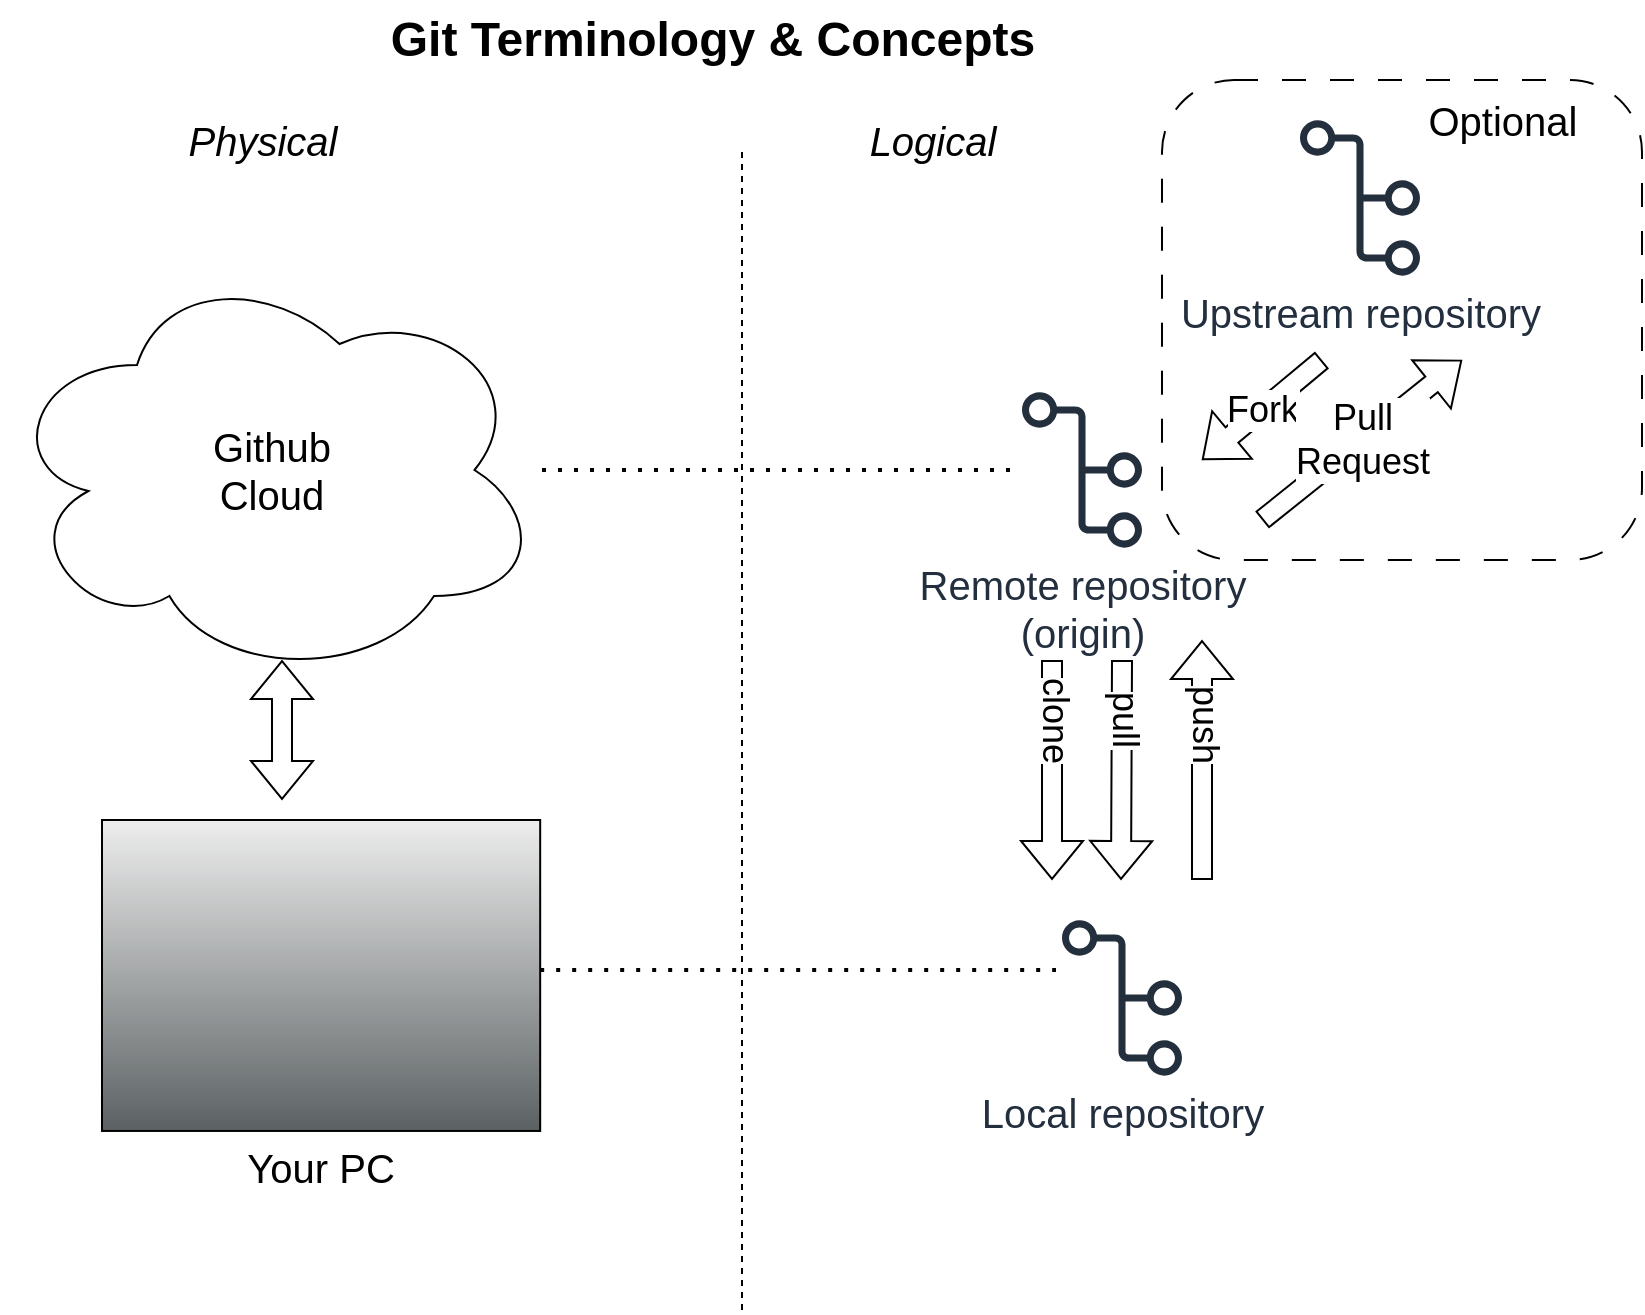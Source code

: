 <mxfile version="28.1.2">
  <diagram name="Page-1" id="FLGXb-de3UcXwDlgXiYK">
    <mxGraphModel dx="1672" dy="1307" grid="1" gridSize="10" guides="1" tooltips="1" connect="1" arrows="1" fold="1" page="1" pageScale="1" pageWidth="1100" pageHeight="850" math="0" shadow="0">
      <root>
        <mxCell id="0" />
        <mxCell id="1" parent="0" />
        <mxCell id="L1sEQ1ots_rKTOmBk7PT-1" value="" style="rounded=1;whiteSpace=wrap;html=1;dashed=1;dashPattern=12 12;" vertex="1" parent="1">
          <mxGeometry x="740" y="100" width="240" height="240" as="geometry" />
        </mxCell>
        <mxCell id="SzWExRedNpVjXqtO_idc-1" value="&lt;font style=&quot;font-size: 20px;&quot;&gt;&lt;i&gt;Physical&lt;/i&gt;&lt;/font&gt;" style="text;html=1;align=center;verticalAlign=middle;resizable=0;points=[];autosize=1;strokeColor=none;fillColor=none;" parent="1" vertex="1">
          <mxGeometry x="240" y="110" width="100" height="40" as="geometry" />
        </mxCell>
        <mxCell id="SzWExRedNpVjXqtO_idc-2" value="&lt;font style=&quot;font-size: 20px;&quot;&gt;&lt;i&gt;Logical&lt;/i&gt;&lt;/font&gt;" style="text;html=1;align=center;verticalAlign=middle;resizable=0;points=[];autosize=1;strokeColor=none;fillColor=none;" parent="1" vertex="1">
          <mxGeometry x="580" y="110" width="90" height="40" as="geometry" />
        </mxCell>
        <mxCell id="SzWExRedNpVjXqtO_idc-4" value="&lt;font style=&quot;font-size: 20px;&quot;&gt;Github&lt;/font&gt;&lt;div&gt;&lt;font style=&quot;font-size: 20px;&quot;&gt;Cloud&lt;/font&gt;&lt;/div&gt;" style="ellipse;shape=cloud;whiteSpace=wrap;html=1;" parent="1" vertex="1">
          <mxGeometry x="160" y="190" width="270" height="210" as="geometry" />
        </mxCell>
        <mxCell id="SzWExRedNpVjXqtO_idc-5" value="" style="endArrow=none;dashed=1;html=1;rounded=0;" parent="1" edge="1">
          <mxGeometry width="50" height="50" relative="1" as="geometry">
            <mxPoint x="530" y="715" as="sourcePoint" />
            <mxPoint x="530" y="135" as="targetPoint" />
          </mxGeometry>
        </mxCell>
        <mxCell id="SzWExRedNpVjXqtO_idc-6" value="&lt;font style=&quot;font-size: 20px;&quot;&gt;Remote repository&lt;/font&gt;&lt;div&gt;&lt;font style=&quot;font-size: 20px;&quot;&gt;(origin)&lt;/font&gt;&lt;/div&gt;" style="sketch=0;outlineConnect=0;fontColor=#232F3E;gradientColor=none;fillColor=#232F3D;strokeColor=none;dashed=0;verticalLabelPosition=bottom;verticalAlign=top;align=center;html=1;fontSize=12;fontStyle=0;aspect=fixed;pointerEvents=1;shape=mxgraph.aws4.git_repository;" parent="1" vertex="1">
          <mxGeometry x="670" y="256" width="60" height="78" as="geometry" />
        </mxCell>
        <mxCell id="SzWExRedNpVjXqtO_idc-8" value="Your PC" style="shape=mxgraph.networks2.icon;aspect=fixed;fillColor=#EDEDED;strokeColor=#000000;gradientColor=#5B6163;network2IconShadow=1;network2bgFillColor=none;labelPosition=center;verticalLabelPosition=bottom;align=center;verticalAlign=top;network2Icon=mxgraph.networks2.pc;network2IconYOffset=-0.059;network2IconW=1.0;network2IconH=0.71;fontSize=20;" parent="1" vertex="1">
          <mxGeometry x="210" y="470" width="219.09" height="155.48" as="geometry" />
        </mxCell>
        <mxCell id="SzWExRedNpVjXqtO_idc-9" value="&lt;font style=&quot;font-size: 20px;&quot;&gt;Local repository&lt;/font&gt;" style="sketch=0;outlineConnect=0;fontColor=#232F3E;gradientColor=none;fillColor=#232F3D;strokeColor=none;dashed=0;verticalLabelPosition=bottom;verticalAlign=top;align=center;html=1;fontSize=12;fontStyle=0;aspect=fixed;pointerEvents=1;shape=mxgraph.aws4.git_repository;" parent="1" vertex="1">
          <mxGeometry x="690" y="520" width="60" height="78" as="geometry" />
        </mxCell>
        <mxCell id="SzWExRedNpVjXqtO_idc-10" value="" style="endArrow=none;dashed=1;html=1;dashPattern=1 3;strokeWidth=2;rounded=0;" parent="1" source="SzWExRedNpVjXqtO_idc-4" target="SzWExRedNpVjXqtO_idc-6" edge="1">
          <mxGeometry width="50" height="50" relative="1" as="geometry">
            <mxPoint x="530" y="330" as="sourcePoint" />
            <mxPoint x="580" y="280" as="targetPoint" />
          </mxGeometry>
        </mxCell>
        <mxCell id="SzWExRedNpVjXqtO_idc-11" value="" style="endArrow=none;dashed=1;html=1;dashPattern=1 3;strokeWidth=2;rounded=0;exitX=1;exitY=0.482;exitDx=0;exitDy=0;exitPerimeter=0;entryX=-0.05;entryY=0.32;entryDx=0;entryDy=0;entryPerimeter=0;" parent="1" source="SzWExRedNpVjXqtO_idc-8" target="SzWExRedNpVjXqtO_idc-9" edge="1">
          <mxGeometry width="50" height="50" relative="1" as="geometry">
            <mxPoint x="460" y="547.24" as="sourcePoint" />
            <mxPoint x="620" y="545" as="targetPoint" />
          </mxGeometry>
        </mxCell>
        <mxCell id="SzWExRedNpVjXqtO_idc-12" value="clone" style="shape=flexArrow;endArrow=classic;html=1;rounded=0;fontSize=18;textDirection=vertical-rl;" parent="1" edge="1">
          <mxGeometry width="50" height="50" relative="1" as="geometry">
            <mxPoint x="685" y="390" as="sourcePoint" />
            <mxPoint x="685" y="500" as="targetPoint" />
          </mxGeometry>
        </mxCell>
        <mxCell id="SzWExRedNpVjXqtO_idc-14" value="pull" style="shape=flexArrow;endArrow=classic;html=1;rounded=0;fontSize=18;textDirection=vertical-rl;" parent="1" edge="1">
          <mxGeometry width="50" height="50" relative="1" as="geometry">
            <mxPoint x="720" y="390" as="sourcePoint" />
            <mxPoint x="719.5" y="500" as="targetPoint" />
            <mxPoint as="offset" />
          </mxGeometry>
        </mxCell>
        <mxCell id="SzWExRedNpVjXqtO_idc-15" value="push" style="shape=flexArrow;endArrow=classic;html=1;rounded=0;fontSize=18;textDirection=vertical-lr;" parent="1" edge="1">
          <mxGeometry x="-0.111" width="50" height="50" relative="1" as="geometry">
            <mxPoint x="760" y="500" as="sourcePoint" />
            <mxPoint x="760" y="380" as="targetPoint" />
            <mxPoint as="offset" />
          </mxGeometry>
        </mxCell>
        <mxCell id="vYkOc0mXn3XSvMj3I_GP-1" value="&lt;font style=&quot;font-size: 20px;&quot;&gt;Upstream repository&lt;/font&gt;" style="sketch=0;outlineConnect=0;fontColor=#232F3E;gradientColor=none;fillColor=#232F3D;strokeColor=none;dashed=0;verticalLabelPosition=bottom;verticalAlign=top;align=center;html=1;fontSize=12;fontStyle=0;aspect=fixed;pointerEvents=1;shape=mxgraph.aws4.git_repository;" parent="1" vertex="1">
          <mxGeometry x="809" y="120" width="60" height="78" as="geometry" />
        </mxCell>
        <mxCell id="vYkOc0mXn3XSvMj3I_GP-2" value="&lt;font style=&quot;font-size: 18px;&quot;&gt;Fork&lt;/font&gt;" style="shape=flexArrow;endArrow=classic;html=1;rounded=0;" parent="1" edge="1">
          <mxGeometry width="50" height="50" relative="1" as="geometry">
            <mxPoint x="820" y="240" as="sourcePoint" />
            <mxPoint x="760" y="290" as="targetPoint" />
          </mxGeometry>
        </mxCell>
        <mxCell id="vYkOc0mXn3XSvMj3I_GP-3" value="&lt;font style=&quot;font-size: 18px;&quot;&gt;Pull&lt;br&gt;Request&lt;/font&gt;" style="shape=flexArrow;endArrow=classic;html=1;rounded=0;" parent="1" edge="1">
          <mxGeometry width="50" height="50" relative="1" as="geometry">
            <mxPoint x="790" y="320" as="sourcePoint" />
            <mxPoint x="890" y="240" as="targetPoint" />
          </mxGeometry>
        </mxCell>
        <mxCell id="vYkOc0mXn3XSvMj3I_GP-4" value="&lt;font style=&quot;font-size: 24px;&quot;&gt;&lt;b style=&quot;&quot;&gt;Git Terminology &amp;amp; Concepts&lt;/b&gt;&lt;/font&gt;" style="text;html=1;align=center;verticalAlign=middle;resizable=0;points=[];autosize=1;strokeColor=none;fillColor=none;" parent="1" vertex="1">
          <mxGeometry x="340" y="60" width="350" height="40" as="geometry" />
        </mxCell>
        <mxCell id="vYkOc0mXn3XSvMj3I_GP-5" value="" style="shape=flexArrow;endArrow=classic;startArrow=classic;html=1;rounded=0;" parent="1" edge="1">
          <mxGeometry width="100" height="100" relative="1" as="geometry">
            <mxPoint x="300" y="460" as="sourcePoint" />
            <mxPoint x="300" y="390" as="targetPoint" />
          </mxGeometry>
        </mxCell>
        <mxCell id="L1sEQ1ots_rKTOmBk7PT-2" value="&lt;font style=&quot;font-size: 20px;&quot;&gt;Optional&lt;/font&gt;" style="text;html=1;align=center;verticalAlign=middle;resizable=0;points=[];autosize=1;strokeColor=none;fillColor=none;" vertex="1" parent="1">
          <mxGeometry x="860" y="100" width="100" height="40" as="geometry" />
        </mxCell>
      </root>
    </mxGraphModel>
  </diagram>
</mxfile>
